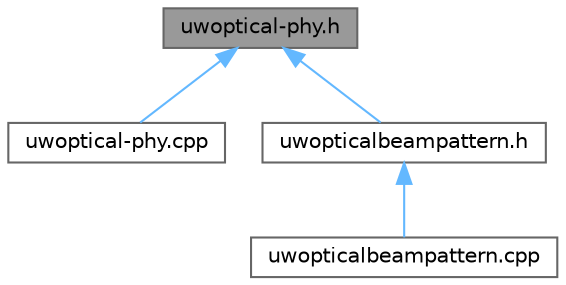 digraph "uwoptical-phy.h"
{
 // LATEX_PDF_SIZE
  bgcolor="transparent";
  edge [fontname=Helvetica,fontsize=10,labelfontname=Helvetica,labelfontsize=10];
  node [fontname=Helvetica,fontsize=10,shape=box,height=0.2,width=0.4];
  Node1 [id="Node000001",label="uwoptical-phy.h",height=0.2,width=0.4,color="gray40", fillcolor="grey60", style="filled", fontcolor="black",tooltip="Definition of UwOptical class."];
  Node1 -> Node2 [id="edge1_Node000001_Node000002",dir="back",color="steelblue1",style="solid",tooltip=" "];
  Node2 [id="Node000002",label="uwoptical-phy.cpp",height=0.2,width=0.4,color="grey40", fillcolor="white", style="filled",URL="$uwoptical-phy_8cpp.html",tooltip=" "];
  Node1 -> Node3 [id="edge2_Node000001_Node000003",dir="back",color="steelblue1",style="solid",tooltip=" "];
  Node3 [id="Node000003",label="uwopticalbeampattern.h",height=0.2,width=0.4,color="grey40", fillcolor="white", style="filled",URL="$uwopticalbeampattern_8h.html",tooltip="Definition of UwOptical class."];
  Node3 -> Node4 [id="edge3_Node000003_Node000004",dir="back",color="steelblue1",style="solid",tooltip=" "];
  Node4 [id="Node000004",label="uwopticalbeampattern.cpp",height=0.2,width=0.4,color="grey40", fillcolor="white", style="filled",URL="$uwopticalbeampattern_8cpp.html",tooltip="Implementation of UwOpticalBeamPattern class."];
}
